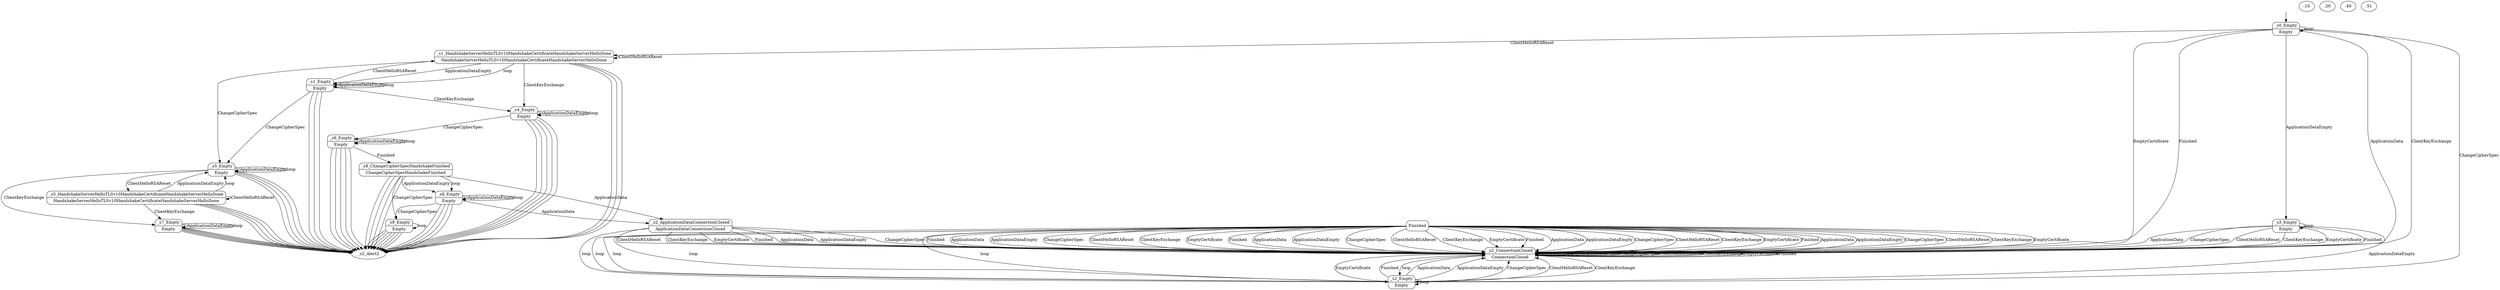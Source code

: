 digraph g {

    __start0 [label="" shape="none"]
    __start0 -> _s0_Empty

    _s0_Empty [label="{ _s0_Empty | Empty }" shape="record" style="rounded"]
    _s1_Empty [label="{ _s1_Empty | Empty }" shape="record" style="rounded"]
    _s1_HandshakeServerHelloTLSv10HandshakeCertificateHandshakeServerHelloDone [label="{ _s1_HandshakeServerHelloTLSv10HandshakeCertificateHandshakeServerHelloDone | HandshakeServerHelloTLSv10HandshakeCertificateHandshakeServerHelloDone }" shape="record" style="rounded"]
    _s2_Alert2.10ConnectionClosed [label="{ _s2_Alert2.10ConnectionClosed | Alert2.10ConnectionClosed }" shape="record" style="rounded"]
    _s2_Alert2.20ConnectionClosed [label="{ _s2_Alert2.20ConnectionClosed | Alert2.20ConnectionClosed }" shape="record" style="rounded"]
    _s2_Alert2.40ConnectionClosed [label="{ _s2_Alert2.40ConnectionClosed | Alert2.40ConnectionClosed }" shape="record" style="rounded"]
    _s2_Alert2.51ConnectionClosed [label="{ _s2_Alert2.51ConnectionClosed | Alert2.51ConnectionClosed }" shape="record" style="rounded"]
    _s2_ApplicationDataConnectionClosed [label="{ _s2_ApplicationDataConnectionClosed | ApplicationDataConnectionClosed }" shape="record" style="rounded"]
    _s2_ConnectionClosed [label="{ _s2_ConnectionClosed | ConnectionClosed }" shape="record" style="rounded"]
    _s2_Empty [label="{ _s2_Empty | Empty }" shape="record" style="rounded"]
    _s3_Empty [label="{ _s3_Empty | Empty }" shape="record" style="rounded"]
    _s4_Empty [label="{ _s4_Empty | Empty }" shape="record" style="rounded"]
    _s5_Empty [label="{ _s5_Empty | Empty }" shape="record" style="rounded"]
    _s5_HandshakeServerHelloTLSv10HandshakeCertificateHandshakeServerHelloDone [label="{ _s5_HandshakeServerHelloTLSv10HandshakeCertificateHandshakeServerHelloDone | HandshakeServerHelloTLSv10HandshakeCertificateHandshakeServerHelloDone }" shape="record" style="rounded"]
    _s6_Empty [label="{ _s6_Empty | Empty }" shape="record" style="rounded"]
    _s7_Empty [label="{ _s7_Empty | Empty }" shape="record" style="rounded"]
    _s8_ChangeCipherSpecHandshakeFinished [label="{ _s8_ChangeCipherSpecHandshakeFinished | ChangeCipherSpecHandshakeFinished }" shape="record" style="rounded"]
    _s8_Empty [label="{ _s8_Empty | Empty }" shape="record" style="rounded"]
    _s9_Empty [label="{ _s9_Empty | Empty }" shape="record" style="rounded"]

    _s0_Empty -> _s0_Empty  [label="loop"]
    _s0_Empty -> _s1_HandshakeServerHelloTLSv10HandshakeCertificateHandshakeServerHelloDone  [label="ClientHelloRSAReset"]
    _s0_Empty -> _s2_ConnectionClosed  [label="ApplicationData"]
    _s0_Empty -> _s2_ConnectionClosed  [label="ClientKeyExchange"]
    _s0_Empty -> _s2_ConnectionClosed  [label="EmptyCertificate"]
    _s0_Empty -> _s2_ConnectionClosed  [label="Finished"]
    _s0_Empty -> _s2_Empty  [label="ChangeCipherSpec"]
    _s0_Empty -> _s3_Empty  [label="ApplicationDataEmpty"]
    _s1_Empty -> _s1_Empty  [label="ApplicationDataEmpty"]
    _s1_Empty -> _s1_Empty  [label="loop"]
    _s1_Empty -> _s1_HandshakeServerHelloTLSv10HandshakeCertificateHandshakeServerHelloDone  [label="ClientHelloRSAReset"]
    _s1_Empty -> _s2_Alert2.10ConnectionClosed  [label="ApplicationData"]
    _s1_Empty -> _s2_Alert2.10ConnectionClosed  [label="EmptyCertificate"]
    _s1_Empty -> _s2_Alert2.10ConnectionClosed  [label="Finished"]
    _s1_Empty -> _s4_Empty  [label="ClientKeyExchange"]
    _s1_Empty -> _s5_Empty  [label="ChangeCipherSpec"]
    _s1_HandshakeServerHelloTLSv10HandshakeCertificateHandshakeServerHelloDone -> _s1_Empty  [label="ApplicationDataEmpty"]
    _s1_HandshakeServerHelloTLSv10HandshakeCertificateHandshakeServerHelloDone -> _s1_Empty  [label="loop"]
    _s1_HandshakeServerHelloTLSv10HandshakeCertificateHandshakeServerHelloDone -> _s1_HandshakeServerHelloTLSv10HandshakeCertificateHandshakeServerHelloDone  [label="ClientHelloRSAReset"]
    _s1_HandshakeServerHelloTLSv10HandshakeCertificateHandshakeServerHelloDone -> _s2_Alert2.10ConnectionClosed  [label="ApplicationData"]
    _s1_HandshakeServerHelloTLSv10HandshakeCertificateHandshakeServerHelloDone -> _s2_Alert2.10ConnectionClosed  [label="EmptyCertificate"]
    _s1_HandshakeServerHelloTLSv10HandshakeCertificateHandshakeServerHelloDone -> _s2_Alert2.10ConnectionClosed  [label="Finished"]
    _s1_HandshakeServerHelloTLSv10HandshakeCertificateHandshakeServerHelloDone -> _s4_Empty  [label="ClientKeyExchange"]
    _s1_HandshakeServerHelloTLSv10HandshakeCertificateHandshakeServerHelloDone -> _s5_Empty  [label="ChangeCipherSpec"]
    _s2_Alert2.10ConnectionClosed -> _s2_ConnectionClosed  [label="ApplicationData"]
    _s2_Alert2.10ConnectionClosed -> _s2_ConnectionClosed  [label="ApplicationDataEmpty"]
    _s2_Alert2.10ConnectionClosed -> _s2_ConnectionClosed  [label="ChangeCipherSpec"]
    _s2_Alert2.10ConnectionClosed -> _s2_ConnectionClosed  [label="ClientHelloRSAReset"]
    _s2_Alert2.10ConnectionClosed -> _s2_ConnectionClosed  [label="ClientKeyExchange"]
    _s2_Alert2.10ConnectionClosed -> _s2_ConnectionClosed  [label="EmptyCertificate"]
    _s2_Alert2.10ConnectionClosed -> _s2_ConnectionClosed  [label="Finished"]
    _s2_Alert2.10ConnectionClosed -> _s2_Empty  [label="loop"]
    _s2_Alert2.20ConnectionClosed -> _s2_ConnectionClosed  [label="ApplicationData"]
    _s2_Alert2.20ConnectionClosed -> _s2_ConnectionClosed  [label="ApplicationDataEmpty"]
    _s2_Alert2.20ConnectionClosed -> _s2_ConnectionClosed  [label="ChangeCipherSpec"]
    _s2_Alert2.20ConnectionClosed -> _s2_ConnectionClosed  [label="ClientHelloRSAReset"]
    _s2_Alert2.20ConnectionClosed -> _s2_ConnectionClosed  [label="ClientKeyExchange"]
    _s2_Alert2.20ConnectionClosed -> _s2_ConnectionClosed  [label="EmptyCertificate"]
    _s2_Alert2.20ConnectionClosed -> _s2_ConnectionClosed  [label="Finished"]
    _s2_Alert2.20ConnectionClosed -> _s2_Empty  [label="loop"]
    _s2_Alert2.40ConnectionClosed -> _s2_ConnectionClosed  [label="ApplicationData"]
    _s2_Alert2.40ConnectionClosed -> _s2_ConnectionClosed  [label="ApplicationDataEmpty"]
    _s2_Alert2.40ConnectionClosed -> _s2_ConnectionClosed  [label="ChangeCipherSpec"]
    _s2_Alert2.40ConnectionClosed -> _s2_ConnectionClosed  [label="ClientHelloRSAReset"]
    _s2_Alert2.40ConnectionClosed -> _s2_ConnectionClosed  [label="ClientKeyExchange"]
    _s2_Alert2.40ConnectionClosed -> _s2_ConnectionClosed  [label="EmptyCertificate"]
    _s2_Alert2.40ConnectionClosed -> _s2_ConnectionClosed  [label="Finished"]
    _s2_Alert2.40ConnectionClosed -> _s2_Empty  [label="loop"]
    _s2_Alert2.51ConnectionClosed -> _s2_ConnectionClosed  [label="ApplicationData"]
    _s2_Alert2.51ConnectionClosed -> _s2_ConnectionClosed  [label="ApplicationDataEmpty"]
    _s2_Alert2.51ConnectionClosed -> _s2_ConnectionClosed  [label="ChangeCipherSpec"]
    _s2_Alert2.51ConnectionClosed -> _s2_ConnectionClosed  [label="ClientHelloRSAReset"]
    _s2_Alert2.51ConnectionClosed -> _s2_ConnectionClosed  [label="ClientKeyExchange"]
    _s2_Alert2.51ConnectionClosed -> _s2_ConnectionClosed  [label="EmptyCertificate"]
    _s2_Alert2.51ConnectionClosed -> _s2_ConnectionClosed  [label="Finished"]
    _s2_Alert2.51ConnectionClosed -> _s2_Empty  [label="loop"]
    _s2_ApplicationDataConnectionClosed -> _s2_ConnectionClosed  [label="ApplicationData"]
    _s2_ApplicationDataConnectionClosed -> _s2_ConnectionClosed  [label="ApplicationDataEmpty"]
    _s2_ApplicationDataConnectionClosed -> _s2_ConnectionClosed  [label="ChangeCipherSpec"]
    _s2_ApplicationDataConnectionClosed -> _s2_ConnectionClosed  [label="ClientHelloRSAReset"]
    _s2_ApplicationDataConnectionClosed -> _s2_ConnectionClosed  [label="ClientKeyExchange"]
    _s2_ApplicationDataConnectionClosed -> _s2_ConnectionClosed  [label="EmptyCertificate"]
    _s2_ApplicationDataConnectionClosed -> _s2_ConnectionClosed  [label="Finished"]
    _s2_ApplicationDataConnectionClosed -> _s2_Empty  [label="loop"]
    _s2_ConnectionClosed -> _s2_ConnectionClosed  [label="ApplicationData"]
    _s2_ConnectionClosed -> _s2_ConnectionClosed  [label="ApplicationDataEmpty"]
    _s2_ConnectionClosed -> _s2_ConnectionClosed  [label="ChangeCipherSpec"]
    _s2_ConnectionClosed -> _s2_ConnectionClosed  [label="ClientHelloRSAReset"]
    _s2_ConnectionClosed -> _s2_ConnectionClosed  [label="ClientKeyExchange"]
    _s2_ConnectionClosed -> _s2_ConnectionClosed  [label="EmptyCertificate"]
    _s2_ConnectionClosed -> _s2_ConnectionClosed  [label="Finished"]
    _s2_ConnectionClosed -> _s2_Empty  [label="loop"]
    _s2_Empty -> _s2_ConnectionClosed  [label="ApplicationData"]
    _s2_Empty -> _s2_ConnectionClosed  [label="ApplicationDataEmpty"]
    _s2_Empty -> _s2_ConnectionClosed  [label="ChangeCipherSpec"]
    _s2_Empty -> _s2_ConnectionClosed  [label="ClientHelloRSAReset"]
    _s2_Empty -> _s2_ConnectionClosed  [label="ClientKeyExchange"]
    _s2_Empty -> _s2_ConnectionClosed  [label="EmptyCertificate"]
    _s2_Empty -> _s2_ConnectionClosed  [label="Finished"]
    _s2_Empty -> _s2_Empty  [label="loop"]
    _s3_Empty -> _s2_ConnectionClosed  [label="ApplicationData"]
    _s3_Empty -> _s2_ConnectionClosed  [label="ChangeCipherSpec"]
    _s3_Empty -> _s2_ConnectionClosed  [label="ClientHelloRSAReset"]
    _s3_Empty -> _s2_ConnectionClosed  [label="ClientKeyExchange"]
    _s3_Empty -> _s2_ConnectionClosed  [label="EmptyCertificate"]
    _s3_Empty -> _s2_ConnectionClosed  [label="Finished"]
    _s3_Empty -> _s2_Empty  [label="ApplicationDataEmpty"]
    _s3_Empty -> _s3_Empty  [label="loop"]
    _s4_Empty -> _s2_Alert2.10ConnectionClosed  [label="ApplicationData"]
    _s4_Empty -> _s2_Alert2.10ConnectionClosed  [label="ClientHelloRSAReset"]
    _s4_Empty -> _s2_Alert2.10ConnectionClosed  [label="ClientKeyExchange"]
    _s4_Empty -> _s2_Alert2.10ConnectionClosed  [label="EmptyCertificate"]
    _s4_Empty -> _s2_Alert2.10ConnectionClosed  [label="Finished"]
    _s4_Empty -> _s4_Empty  [label="ApplicationDataEmpty"]
    _s4_Empty -> _s4_Empty  [label="loop"]
    _s4_Empty -> _s6_Empty  [label="ChangeCipherSpec"]
    _s5_Empty -> _s2_Alert2.10ConnectionClosed  [label="ApplicationData"]
    _s5_Empty -> _s2_Alert2.10ConnectionClosed  [label="ChangeCipherSpec"]
    _s5_Empty -> _s2_Alert2.10ConnectionClosed  [label="EmptyCertificate"]
    _s5_Empty -> _s2_Alert2.10ConnectionClosed  [label="Finished"]
    _s5_Empty -> _s5_Empty  [label="ApplicationDataEmpty"]
    _s5_Empty -> _s5_Empty  [label="loop"]
    _s5_Empty -> _s5_HandshakeServerHelloTLSv10HandshakeCertificateHandshakeServerHelloDone  [label="ClientHelloRSAReset"]
    _s5_Empty -> _s7_Empty  [label="ClientKeyExchange"]
    _s5_HandshakeServerHelloTLSv10HandshakeCertificateHandshakeServerHelloDone -> _s2_Alert2.10ConnectionClosed  [label="ApplicationData"]
    _s5_HandshakeServerHelloTLSv10HandshakeCertificateHandshakeServerHelloDone -> _s2_Alert2.10ConnectionClosed  [label="ChangeCipherSpec"]
    _s5_HandshakeServerHelloTLSv10HandshakeCertificateHandshakeServerHelloDone -> _s2_Alert2.10ConnectionClosed  [label="EmptyCertificate"]
    _s5_HandshakeServerHelloTLSv10HandshakeCertificateHandshakeServerHelloDone -> _s2_Alert2.10ConnectionClosed  [label="Finished"]
    _s5_HandshakeServerHelloTLSv10HandshakeCertificateHandshakeServerHelloDone -> _s5_Empty  [label="ApplicationDataEmpty"]
    _s5_HandshakeServerHelloTLSv10HandshakeCertificateHandshakeServerHelloDone -> _s5_Empty  [label="loop"]
    _s5_HandshakeServerHelloTLSv10HandshakeCertificateHandshakeServerHelloDone -> _s5_HandshakeServerHelloTLSv10HandshakeCertificateHandshakeServerHelloDone  [label="ClientHelloRSAReset"]
    _s5_HandshakeServerHelloTLSv10HandshakeCertificateHandshakeServerHelloDone -> _s7_Empty  [label="ClientKeyExchange"]
    _s6_Empty -> _s2_Alert2.10ConnectionClosed  [label="ApplicationData"]
    _s6_Empty -> _s2_Alert2.10ConnectionClosed  [label="ChangeCipherSpec"]
    _s6_Empty -> _s2_Alert2.10ConnectionClosed  [label="ClientHelloRSAReset"]
    _s6_Empty -> _s2_Alert2.10ConnectionClosed  [label="ClientKeyExchange"]
    _s6_Empty -> _s2_Alert2.10ConnectionClosed  [label="EmptyCertificate"]
    _s6_Empty -> _s6_Empty  [label="ApplicationDataEmpty"]
    _s6_Empty -> _s6_Empty  [label="loop"]
    _s6_Empty -> _s8_ChangeCipherSpecHandshakeFinished  [label="Finished"]
    _s7_Empty -> _s2_Alert2.10ConnectionClosed  [label="ApplicationData"]
    _s7_Empty -> _s2_Alert2.10ConnectionClosed  [label="ChangeCipherSpec"]
    _s7_Empty -> _s2_Alert2.10ConnectionClosed  [label="ClientHelloRSAReset"]
    _s7_Empty -> _s2_Alert2.10ConnectionClosed  [label="ClientKeyExchange"]
    _s7_Empty -> _s2_Alert2.10ConnectionClosed  [label="EmptyCertificate"]
    _s7_Empty -> _s2_Alert2.51ConnectionClosed  [label="Finished"]
    _s7_Empty -> _s7_Empty  [label="ApplicationDataEmpty"]
    _s7_Empty -> _s7_Empty  [label="loop"]
    _s8_ChangeCipherSpecHandshakeFinished -> _s2_Alert2.10ConnectionClosed  [label="ClientKeyExchange"]
    _s8_ChangeCipherSpecHandshakeFinished -> _s2_Alert2.10ConnectionClosed  [label="EmptyCertificate"]
    _s8_ChangeCipherSpecHandshakeFinished -> _s2_Alert2.10ConnectionClosed  [label="Finished"]
    _s8_ChangeCipherSpecHandshakeFinished -> _s2_Alert2.40ConnectionClosed  [label="ClientHelloRSAReset"]
    _s8_ChangeCipherSpecHandshakeFinished -> _s2_ApplicationDataConnectionClosed  [label="ApplicationData"]
    _s8_ChangeCipherSpecHandshakeFinished -> _s8_Empty  [label="ApplicationDataEmpty"]
    _s8_ChangeCipherSpecHandshakeFinished -> _s8_Empty  [label="loop"]
    _s8_ChangeCipherSpecHandshakeFinished -> _s9_Empty  [label="ChangeCipherSpec"]
    _s8_Empty -> _s2_Alert2.10ConnectionClosed  [label="ClientKeyExchange"]
    _s8_Empty -> _s2_Alert2.10ConnectionClosed  [label="EmptyCertificate"]
    _s8_Empty -> _s2_Alert2.10ConnectionClosed  [label="Finished"]
    _s8_Empty -> _s2_Alert2.40ConnectionClosed  [label="ClientHelloRSAReset"]
    _s8_Empty -> _s2_ApplicationDataConnectionClosed  [label="ApplicationData"]
    _s8_Empty -> _s8_Empty  [label="ApplicationDataEmpty"]
    _s8_Empty -> _s8_Empty  [label="loop"]
    _s8_Empty -> _s9_Empty  [label="ChangeCipherSpec"]
    _s9_Empty -> _s2_Alert2.20ConnectionClosed  [label="ApplicationData"]
    _s9_Empty -> _s2_Alert2.20ConnectionClosed  [label="ApplicationDataEmpty"]
    _s9_Empty -> _s2_Alert2.20ConnectionClosed  [label="ChangeCipherSpec"]
    _s9_Empty -> _s2_Alert2.20ConnectionClosed  [label="ClientHelloRSAReset"]
    _s9_Empty -> _s2_Alert2.20ConnectionClosed  [label="ClientKeyExchange"]
    _s9_Empty -> _s2_Alert2.20ConnectionClosed  [label="EmptyCertificate"]
    _s9_Empty -> _s2_Alert2.20ConnectionClosed  [label="Finished"]
    _s9_Empty -> _s9_Empty  [label="loop"]
}
